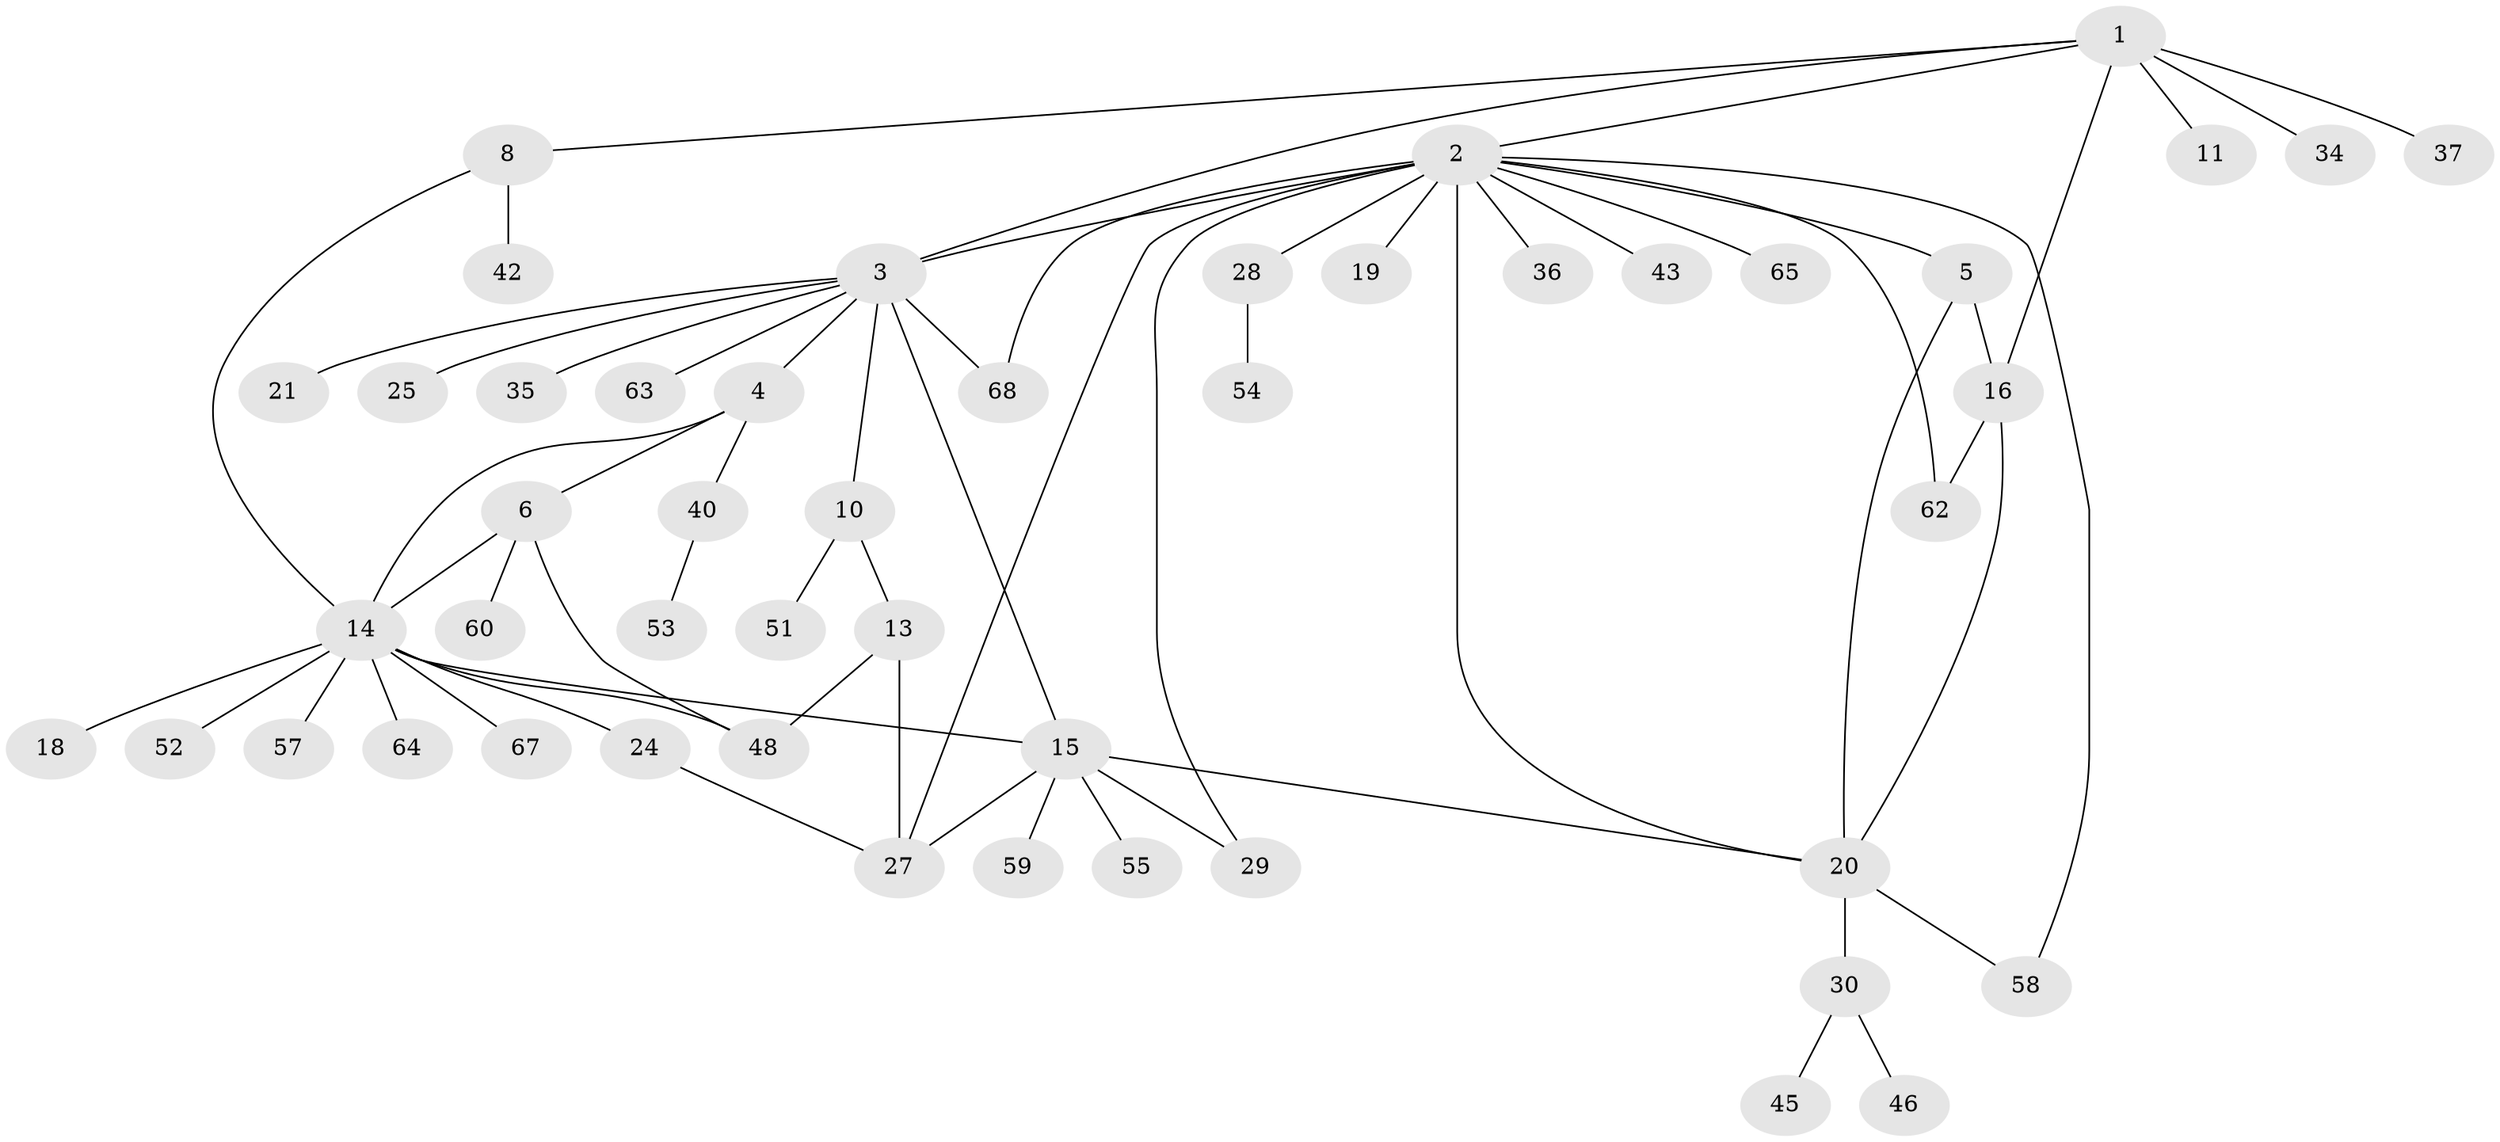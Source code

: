 // Generated by graph-tools (version 1.1) at 2025/23/03/03/25 07:23:48]
// undirected, 48 vertices, 64 edges
graph export_dot {
graph [start="1"]
  node [color=gray90,style=filled];
  1 [super="+12"];
  2 [super="+7"];
  3 [super="+22"];
  4 [super="+9"];
  5 [super="+66"];
  6 [super="+31"];
  8 [super="+47"];
  10 [super="+49"];
  11;
  13 [super="+17"];
  14 [super="+56"];
  15 [super="+61"];
  16 [super="+39"];
  18 [super="+23"];
  19;
  20 [super="+33"];
  21;
  24 [super="+26"];
  25;
  27 [super="+44"];
  28;
  29;
  30 [super="+32"];
  34 [super="+41"];
  35;
  36 [super="+38"];
  37;
  40 [super="+50"];
  42;
  43;
  45;
  46;
  48;
  51;
  52;
  53;
  54;
  55;
  57;
  58;
  59;
  60;
  62;
  63;
  64;
  65;
  67;
  68;
  1 -- 2;
  1 -- 8;
  1 -- 11;
  1 -- 16 [weight=2];
  1 -- 3 [weight=2];
  1 -- 34;
  1 -- 37;
  2 -- 3 [weight=2];
  2 -- 5;
  2 -- 19;
  2 -- 20;
  2 -- 29;
  2 -- 58;
  2 -- 65;
  2 -- 36;
  2 -- 68;
  2 -- 43;
  2 -- 28;
  2 -- 62;
  2 -- 27;
  3 -- 4;
  3 -- 10;
  3 -- 15;
  3 -- 21;
  3 -- 25;
  3 -- 35;
  3 -- 68;
  3 -- 63;
  4 -- 6;
  4 -- 14;
  4 -- 40;
  5 -- 16;
  5 -- 20;
  6 -- 14;
  6 -- 60;
  6 -- 48;
  8 -- 42;
  8 -- 14;
  10 -- 13;
  10 -- 51;
  13 -- 27 [weight=2];
  13 -- 48;
  14 -- 15;
  14 -- 18;
  14 -- 24;
  14 -- 48;
  14 -- 52;
  14 -- 57;
  14 -- 64;
  14 -- 67;
  15 -- 55;
  15 -- 59;
  15 -- 29;
  15 -- 20;
  15 -- 27;
  16 -- 62;
  16 -- 20;
  20 -- 30;
  20 -- 58;
  24 -- 27;
  28 -- 54;
  30 -- 46;
  30 -- 45;
  40 -- 53;
}
